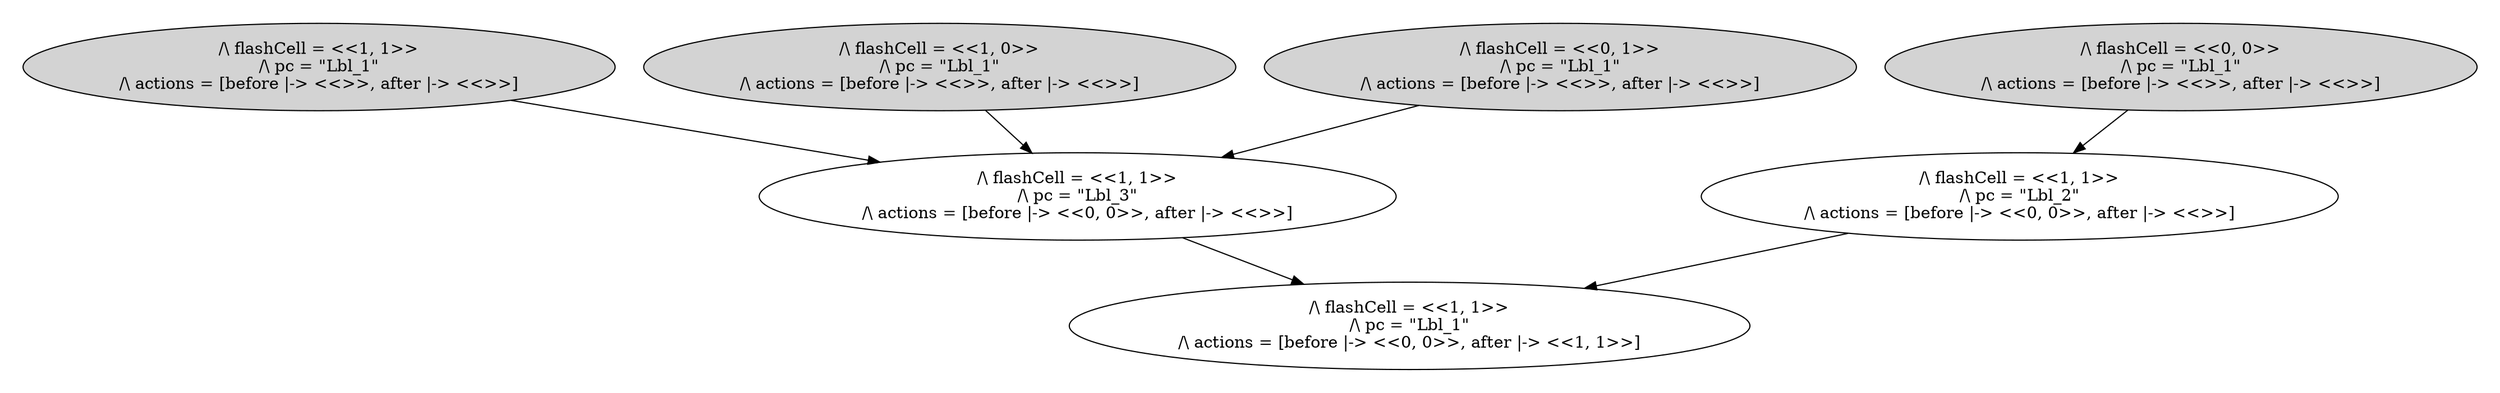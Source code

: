 strict digraph DiskGraph {
nodesep=0.35;
subgraph cluster_graph {
color="white";
6314347296188213736 [label="/\\ flashCell = <<0, 0>>\n/\\ pc = \"Lbl_1\"\n/\\ actions = [before |-> <<>>, after |-> <<>>]",style = filled]
2293363685888236692 [label="/\\ flashCell = <<0, 1>>\n/\\ pc = \"Lbl_1\"\n/\\ actions = [before |-> <<>>, after |-> <<>>]",style = filled]
8950163206355054651 [label="/\\ flashCell = <<1, 0>>\n/\\ pc = \"Lbl_1\"\n/\\ actions = [before |-> <<>>, after |-> <<>>]",style = filled]
3767231891158680903 [label="/\\ flashCell = <<1, 1>>\n/\\ pc = \"Lbl_1\"\n/\\ actions = [before |-> <<>>, after |-> <<>>]",style = filled]
2293363685888236692 -> -2695430359709639270 [label="",color="black",fontcolor="black"];
-2695430359709639270 [label="/\\ flashCell = <<1, 1>>\n/\\ pc = \"Lbl_3\"\n/\\ actions = [before |-> <<0, 0>>, after |-> <<>>]"];
6314347296188213736 -> 254103515691019773 [label="",color="black",fontcolor="black"];
254103515691019773 [label="/\\ flashCell = <<1, 1>>\n/\\ pc = \"Lbl_2\"\n/\\ actions = [before |-> <<0, 0>>, after |-> <<>>]"];
8950163206355054651 -> -2695430359709639270 [label="",color="black",fontcolor="black"];
-2695430359709639270 -> -5374461857910730110 [label="",color="black",fontcolor="black"];
-5374461857910730110 [label="/\\ flashCell = <<1, 1>>\n/\\ pc = \"Lbl_1\"\n/\\ actions = [before |-> <<0, 0>>, after |-> <<1, 1>>]"];
3767231891158680903 -> -2695430359709639270 [label="",color="black",fontcolor="black"];
254103515691019773 -> -5374461857910730110 [label="",color="black",fontcolor="black"];
{rank = same; 8950163206355054651;3767231891158680903;2293363685888236692;6314347296188213736;}
{rank = same; 254103515691019773;-2695430359709639270;}
}
}